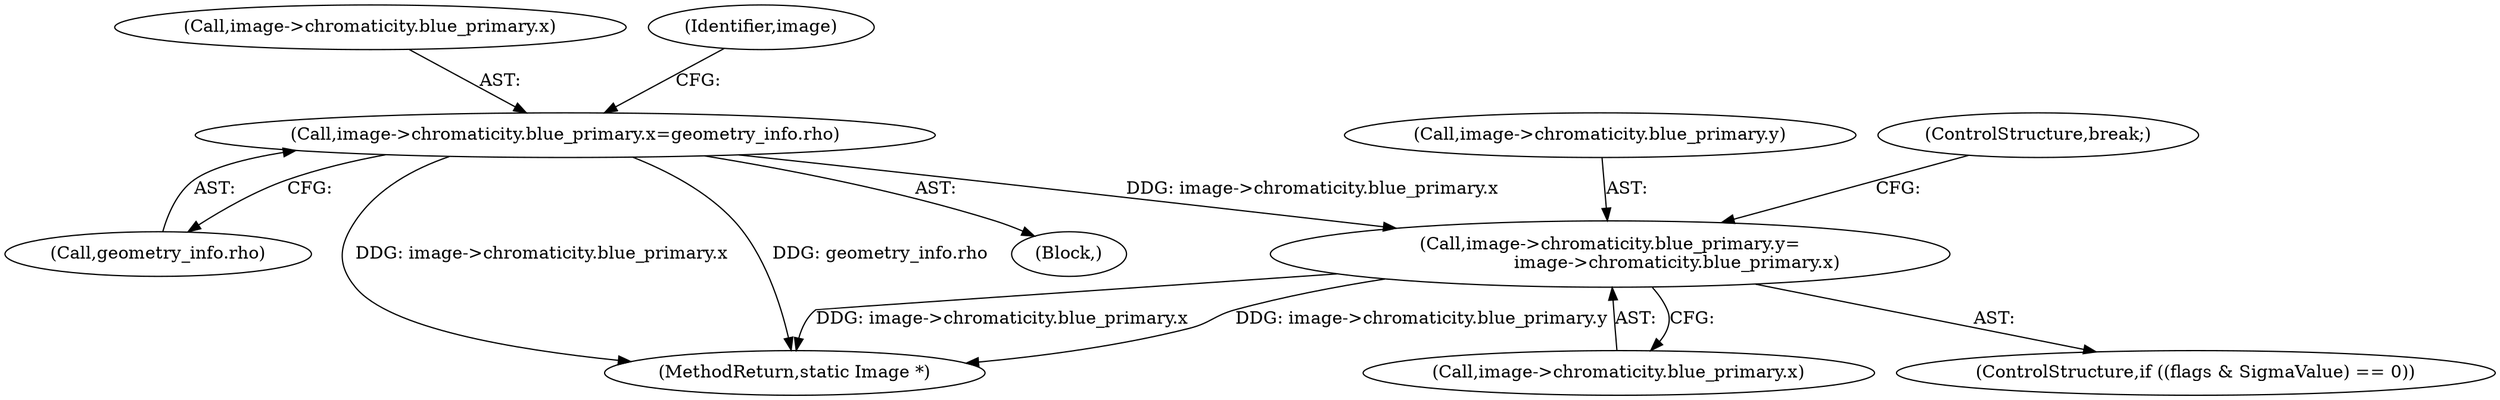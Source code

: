 digraph "0_ImageMagick_7fd419441bc7103398e313558171d342c6315f44@pointer" {
"1000735" [label="(Call,image->chromaticity.blue_primary.y=\n                        image->chromaticity.blue_primary.x)"];
"1000707" [label="(Call,image->chromaticity.blue_primary.x=geometry_info.rho)"];
"1000700" [label="(Block,)"];
"1002543" [label="(MethodReturn,static Image *)"];
"1000715" [label="(Call,geometry_info.rho)"];
"1000735" [label="(Call,image->chromaticity.blue_primary.y=\n                        image->chromaticity.blue_primary.x)"];
"1000708" [label="(Call,image->chromaticity.blue_primary.x)"];
"1000743" [label="(Call,image->chromaticity.blue_primary.x)"];
"1000736" [label="(Call,image->chromaticity.blue_primary.y)"];
"1000707" [label="(Call,image->chromaticity.blue_primary.x=geometry_info.rho)"];
"1000722" [label="(Identifier,image)"];
"1000729" [label="(ControlStructure,if ((flags & SigmaValue) == 0))"];
"1000750" [label="(ControlStructure,break;)"];
"1000735" -> "1000729"  [label="AST: "];
"1000735" -> "1000743"  [label="CFG: "];
"1000736" -> "1000735"  [label="AST: "];
"1000743" -> "1000735"  [label="AST: "];
"1000750" -> "1000735"  [label="CFG: "];
"1000735" -> "1002543"  [label="DDG: image->chromaticity.blue_primary.x"];
"1000735" -> "1002543"  [label="DDG: image->chromaticity.blue_primary.y"];
"1000707" -> "1000735"  [label="DDG: image->chromaticity.blue_primary.x"];
"1000707" -> "1000700"  [label="AST: "];
"1000707" -> "1000715"  [label="CFG: "];
"1000708" -> "1000707"  [label="AST: "];
"1000715" -> "1000707"  [label="AST: "];
"1000722" -> "1000707"  [label="CFG: "];
"1000707" -> "1002543"  [label="DDG: geometry_info.rho"];
"1000707" -> "1002543"  [label="DDG: image->chromaticity.blue_primary.x"];
}
